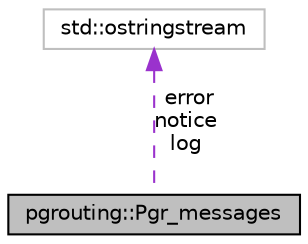 digraph "pgrouting::Pgr_messages"
{
 // LATEX_PDF_SIZE
  edge [fontname="Helvetica",fontsize="10",labelfontname="Helvetica",labelfontsize="10"];
  node [fontname="Helvetica",fontsize="10",shape=record];
  Node1 [label="pgrouting::Pgr_messages",height=0.2,width=0.4,color="black", fillcolor="grey75", style="filled", fontcolor="black",tooltip=" "];
  Node2 -> Node1 [dir="back",color="darkorchid3",fontsize="10",style="dashed",label=" error\nnotice\nlog" ,fontname="Helvetica"];
  Node2 [label="std::ostringstream",height=0.2,width=0.4,color="grey75", fillcolor="white", style="filled",tooltip="STL class."];
}
